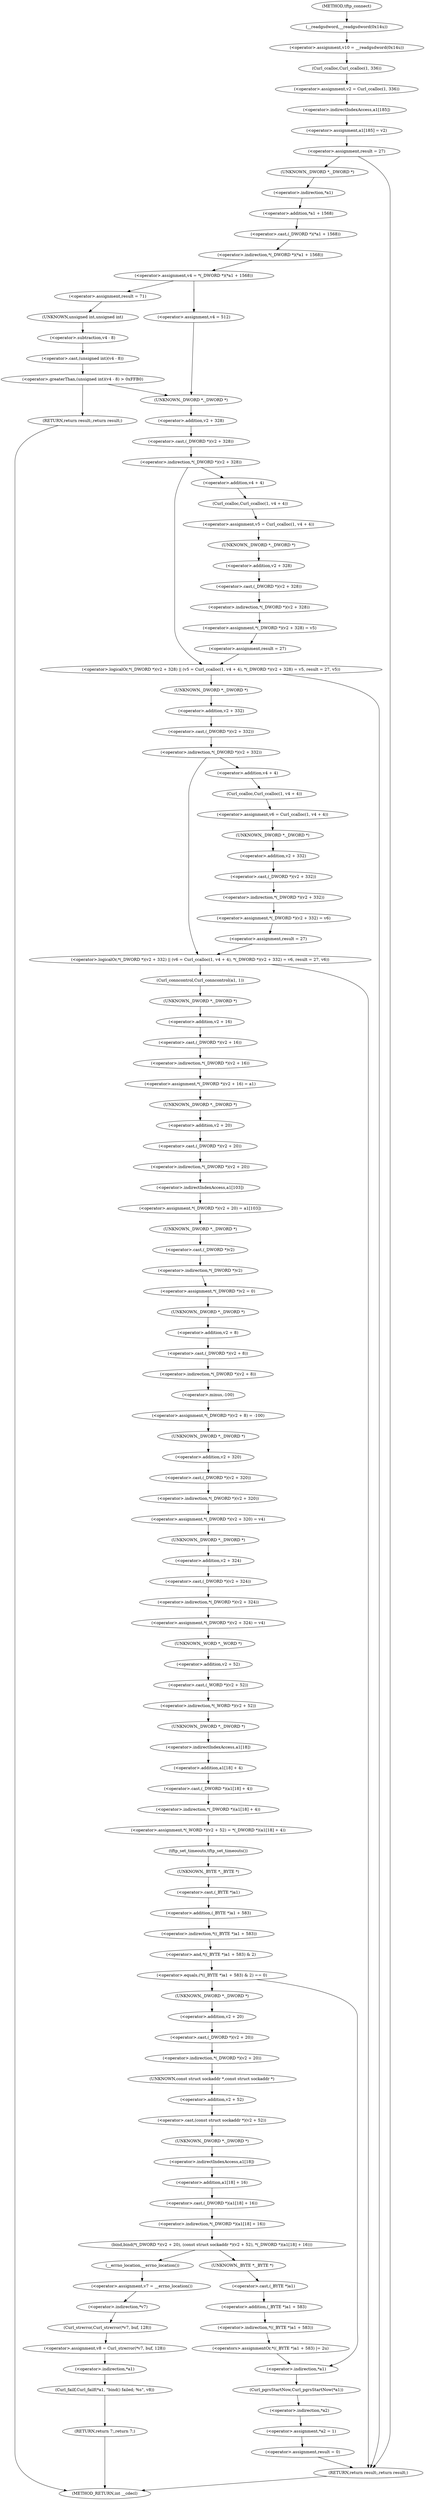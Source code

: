 digraph tftp_connect {  
"1000123" [label = "(<operator>.assignment,v10 = __readgsdword(0x14u))" ]
"1000125" [label = "(__readgsdword,__readgsdword(0x14u))" ]
"1000127" [label = "(<operator>.assignment,v2 = Curl_ccalloc(1, 336))" ]
"1000129" [label = "(Curl_ccalloc,Curl_ccalloc(1, 336))" ]
"1000132" [label = "(<operator>.assignment,a1[185] = v2)" ]
"1000133" [label = "(<operator>.indirectIndexAccess,a1[185])" ]
"1000137" [label = "(<operator>.assignment,result = 27)" ]
"1000143" [label = "(<operator>.assignment,v4 = *(_DWORD *)(*a1 + 1568))" ]
"1000145" [label = "(<operator>.indirection,*(_DWORD *)(*a1 + 1568))" ]
"1000146" [label = "(<operator>.cast,(_DWORD *)(*a1 + 1568))" ]
"1000147" [label = "(UNKNOWN,_DWORD *,_DWORD *)" ]
"1000148" [label = "(<operator>.addition,*a1 + 1568)" ]
"1000149" [label = "(<operator>.indirection,*a1)" ]
"1000155" [label = "(<operator>.assignment,result = 71)" ]
"1000159" [label = "(<operator>.greaterThan,(unsigned int)(v4 - 8) > 0xFFB0)" ]
"1000160" [label = "(<operator>.cast,(unsigned int)(v4 - 8))" ]
"1000161" [label = "(UNKNOWN,unsigned int,unsigned int)" ]
"1000162" [label = "(<operator>.subtraction,v4 - 8)" ]
"1000166" [label = "(RETURN,return result;,return result;)" ]
"1000170" [label = "(<operator>.assignment,v4 = 512)" ]
"1000174" [label = "(<operator>.logicalOr,*(_DWORD *)(v2 + 328) || (v5 = Curl_ccalloc(1, v4 + 4), *(_DWORD *)(v2 + 328) = v5, result = 27, v5))" ]
"1000175" [label = "(<operator>.indirection,*(_DWORD *)(v2 + 328))" ]
"1000176" [label = "(<operator>.cast,(_DWORD *)(v2 + 328))" ]
"1000177" [label = "(UNKNOWN,_DWORD *,_DWORD *)" ]
"1000178" [label = "(<operator>.addition,v2 + 328)" ]
"1000182" [label = "(<operator>.assignment,v5 = Curl_ccalloc(1, v4 + 4))" ]
"1000184" [label = "(Curl_ccalloc,Curl_ccalloc(1, v4 + 4))" ]
"1000186" [label = "(<operator>.addition,v4 + 4)" ]
"1000190" [label = "(<operator>.assignment,*(_DWORD *)(v2 + 328) = v5)" ]
"1000191" [label = "(<operator>.indirection,*(_DWORD *)(v2 + 328))" ]
"1000192" [label = "(<operator>.cast,(_DWORD *)(v2 + 328))" ]
"1000193" [label = "(UNKNOWN,_DWORD *,_DWORD *)" ]
"1000194" [label = "(<operator>.addition,v2 + 328)" ]
"1000199" [label = "(<operator>.assignment,result = 27)" ]
"1000205" [label = "(<operator>.logicalOr,*(_DWORD *)(v2 + 332) || (v6 = Curl_ccalloc(1, v4 + 4), *(_DWORD *)(v2 + 332) = v6, result = 27, v6))" ]
"1000206" [label = "(<operator>.indirection,*(_DWORD *)(v2 + 332))" ]
"1000207" [label = "(<operator>.cast,(_DWORD *)(v2 + 332))" ]
"1000208" [label = "(UNKNOWN,_DWORD *,_DWORD *)" ]
"1000209" [label = "(<operator>.addition,v2 + 332)" ]
"1000213" [label = "(<operator>.assignment,v6 = Curl_ccalloc(1, v4 + 4))" ]
"1000215" [label = "(Curl_ccalloc,Curl_ccalloc(1, v4 + 4))" ]
"1000217" [label = "(<operator>.addition,v4 + 4)" ]
"1000221" [label = "(<operator>.assignment,*(_DWORD *)(v2 + 332) = v6)" ]
"1000222" [label = "(<operator>.indirection,*(_DWORD *)(v2 + 332))" ]
"1000223" [label = "(<operator>.cast,(_DWORD *)(v2 + 332))" ]
"1000224" [label = "(UNKNOWN,_DWORD *,_DWORD *)" ]
"1000225" [label = "(<operator>.addition,v2 + 332)" ]
"1000230" [label = "(<operator>.assignment,result = 27)" ]
"1000235" [label = "(Curl_conncontrol,Curl_conncontrol(a1, 1))" ]
"1000238" [label = "(<operator>.assignment,*(_DWORD *)(v2 + 16) = a1)" ]
"1000239" [label = "(<operator>.indirection,*(_DWORD *)(v2 + 16))" ]
"1000240" [label = "(<operator>.cast,(_DWORD *)(v2 + 16))" ]
"1000241" [label = "(UNKNOWN,_DWORD *,_DWORD *)" ]
"1000242" [label = "(<operator>.addition,v2 + 16)" ]
"1000246" [label = "(<operator>.assignment,*(_DWORD *)(v2 + 20) = a1[103])" ]
"1000247" [label = "(<operator>.indirection,*(_DWORD *)(v2 + 20))" ]
"1000248" [label = "(<operator>.cast,(_DWORD *)(v2 + 20))" ]
"1000249" [label = "(UNKNOWN,_DWORD *,_DWORD *)" ]
"1000250" [label = "(<operator>.addition,v2 + 20)" ]
"1000253" [label = "(<operator>.indirectIndexAccess,a1[103])" ]
"1000256" [label = "(<operator>.assignment,*(_DWORD *)v2 = 0)" ]
"1000257" [label = "(<operator>.indirection,*(_DWORD *)v2)" ]
"1000258" [label = "(<operator>.cast,(_DWORD *)v2)" ]
"1000259" [label = "(UNKNOWN,_DWORD *,_DWORD *)" ]
"1000262" [label = "(<operator>.assignment,*(_DWORD *)(v2 + 8) = -100)" ]
"1000263" [label = "(<operator>.indirection,*(_DWORD *)(v2 + 8))" ]
"1000264" [label = "(<operator>.cast,(_DWORD *)(v2 + 8))" ]
"1000265" [label = "(UNKNOWN,_DWORD *,_DWORD *)" ]
"1000266" [label = "(<operator>.addition,v2 + 8)" ]
"1000269" [label = "(<operator>.minus,-100)" ]
"1000271" [label = "(<operator>.assignment,*(_DWORD *)(v2 + 320) = v4)" ]
"1000272" [label = "(<operator>.indirection,*(_DWORD *)(v2 + 320))" ]
"1000273" [label = "(<operator>.cast,(_DWORD *)(v2 + 320))" ]
"1000274" [label = "(UNKNOWN,_DWORD *,_DWORD *)" ]
"1000275" [label = "(<operator>.addition,v2 + 320)" ]
"1000279" [label = "(<operator>.assignment,*(_DWORD *)(v2 + 324) = v4)" ]
"1000280" [label = "(<operator>.indirection,*(_DWORD *)(v2 + 324))" ]
"1000281" [label = "(<operator>.cast,(_DWORD *)(v2 + 324))" ]
"1000282" [label = "(UNKNOWN,_DWORD *,_DWORD *)" ]
"1000283" [label = "(<operator>.addition,v2 + 324)" ]
"1000287" [label = "(<operator>.assignment,*(_WORD *)(v2 + 52) = *(_DWORD *)(a1[18] + 4))" ]
"1000288" [label = "(<operator>.indirection,*(_WORD *)(v2 + 52))" ]
"1000289" [label = "(<operator>.cast,(_WORD *)(v2 + 52))" ]
"1000290" [label = "(UNKNOWN,_WORD *,_WORD *)" ]
"1000291" [label = "(<operator>.addition,v2 + 52)" ]
"1000294" [label = "(<operator>.indirection,*(_DWORD *)(a1[18] + 4))" ]
"1000295" [label = "(<operator>.cast,(_DWORD *)(a1[18] + 4))" ]
"1000296" [label = "(UNKNOWN,_DWORD *,_DWORD *)" ]
"1000297" [label = "(<operator>.addition,a1[18] + 4)" ]
"1000298" [label = "(<operator>.indirectIndexAccess,a1[18])" ]
"1000302" [label = "(tftp_set_timeouts,tftp_set_timeouts())" ]
"1000304" [label = "(<operator>.equals,(*((_BYTE *)a1 + 583) & 2) == 0)" ]
"1000305" [label = "(<operator>.and,*((_BYTE *)a1 + 583) & 2)" ]
"1000306" [label = "(<operator>.indirection,*((_BYTE *)a1 + 583))" ]
"1000307" [label = "(<operator>.addition,(_BYTE *)a1 + 583)" ]
"1000308" [label = "(<operator>.cast,(_BYTE *)a1)" ]
"1000309" [label = "(UNKNOWN,_BYTE *,_BYTE *)" ]
"1000316" [label = "(bind,bind(*(_DWORD *)(v2 + 20), (const struct sockaddr *)(v2 + 52), *(_DWORD *)(a1[18] + 16)))" ]
"1000317" [label = "(<operator>.indirection,*(_DWORD *)(v2 + 20))" ]
"1000318" [label = "(<operator>.cast,(_DWORD *)(v2 + 20))" ]
"1000319" [label = "(UNKNOWN,_DWORD *,_DWORD *)" ]
"1000320" [label = "(<operator>.addition,v2 + 20)" ]
"1000323" [label = "(<operator>.cast,(const struct sockaddr *)(v2 + 52))" ]
"1000324" [label = "(UNKNOWN,const struct sockaddr *,const struct sockaddr *)" ]
"1000325" [label = "(<operator>.addition,v2 + 52)" ]
"1000328" [label = "(<operator>.indirection,*(_DWORD *)(a1[18] + 16))" ]
"1000329" [label = "(<operator>.cast,(_DWORD *)(a1[18] + 16))" ]
"1000330" [label = "(UNKNOWN,_DWORD *,_DWORD *)" ]
"1000331" [label = "(<operator>.addition,a1[18] + 16)" ]
"1000332" [label = "(<operator>.indirectIndexAccess,a1[18])" ]
"1000337" [label = "(<operator>.assignment,v7 = __errno_location())" ]
"1000339" [label = "(__errno_location,__errno_location())" ]
"1000340" [label = "(<operator>.assignment,v8 = Curl_strerror(*v7, buf, 128))" ]
"1000342" [label = "(Curl_strerror,Curl_strerror(*v7, buf, 128))" ]
"1000343" [label = "(<operator>.indirection,*v7)" ]
"1000347" [label = "(Curl_failf,Curl_failf(*a1, \"bind() failed; %s\", v8))" ]
"1000348" [label = "(<operator>.indirection,*a1)" ]
"1000352" [label = "(RETURN,return 7;,return 7;)" ]
"1000354" [label = "(<operators>.assignmentOr,*((_BYTE *)a1 + 583) |= 2u)" ]
"1000355" [label = "(<operator>.indirection,*((_BYTE *)a1 + 583))" ]
"1000356" [label = "(<operator>.addition,(_BYTE *)a1 + 583)" ]
"1000357" [label = "(<operator>.cast,(_BYTE *)a1)" ]
"1000358" [label = "(UNKNOWN,_BYTE *,_BYTE *)" ]
"1000362" [label = "(Curl_pgrsStartNow,Curl_pgrsStartNow(*a1))" ]
"1000363" [label = "(<operator>.indirection,*a1)" ]
"1000365" [label = "(<operator>.assignment,*a2 = 1)" ]
"1000366" [label = "(<operator>.indirection,*a2)" ]
"1000369" [label = "(<operator>.assignment,result = 0)" ]
"1000372" [label = "(RETURN,return result;,return result;)" ]
"1000110" [label = "(METHOD,tftp_connect)" ]
"1000374" [label = "(METHOD_RETURN,int __cdecl)" ]
  "1000123" -> "1000129" 
  "1000125" -> "1000123" 
  "1000127" -> "1000133" 
  "1000129" -> "1000127" 
  "1000132" -> "1000137" 
  "1000133" -> "1000132" 
  "1000137" -> "1000147" 
  "1000137" -> "1000372" 
  "1000143" -> "1000155" 
  "1000143" -> "1000170" 
  "1000145" -> "1000143" 
  "1000146" -> "1000145" 
  "1000147" -> "1000149" 
  "1000148" -> "1000146" 
  "1000149" -> "1000148" 
  "1000155" -> "1000161" 
  "1000159" -> "1000177" 
  "1000159" -> "1000166" 
  "1000160" -> "1000159" 
  "1000161" -> "1000162" 
  "1000162" -> "1000160" 
  "1000166" -> "1000374" 
  "1000170" -> "1000177" 
  "1000174" -> "1000208" 
  "1000174" -> "1000372" 
  "1000175" -> "1000174" 
  "1000175" -> "1000186" 
  "1000176" -> "1000175" 
  "1000177" -> "1000178" 
  "1000178" -> "1000176" 
  "1000182" -> "1000193" 
  "1000184" -> "1000182" 
  "1000186" -> "1000184" 
  "1000190" -> "1000199" 
  "1000191" -> "1000190" 
  "1000192" -> "1000191" 
  "1000193" -> "1000194" 
  "1000194" -> "1000192" 
  "1000199" -> "1000174" 
  "1000205" -> "1000235" 
  "1000205" -> "1000372" 
  "1000206" -> "1000205" 
  "1000206" -> "1000217" 
  "1000207" -> "1000206" 
  "1000208" -> "1000209" 
  "1000209" -> "1000207" 
  "1000213" -> "1000224" 
  "1000215" -> "1000213" 
  "1000217" -> "1000215" 
  "1000221" -> "1000230" 
  "1000222" -> "1000221" 
  "1000223" -> "1000222" 
  "1000224" -> "1000225" 
  "1000225" -> "1000223" 
  "1000230" -> "1000205" 
  "1000235" -> "1000241" 
  "1000238" -> "1000249" 
  "1000239" -> "1000238" 
  "1000240" -> "1000239" 
  "1000241" -> "1000242" 
  "1000242" -> "1000240" 
  "1000246" -> "1000259" 
  "1000247" -> "1000253" 
  "1000248" -> "1000247" 
  "1000249" -> "1000250" 
  "1000250" -> "1000248" 
  "1000253" -> "1000246" 
  "1000256" -> "1000265" 
  "1000257" -> "1000256" 
  "1000258" -> "1000257" 
  "1000259" -> "1000258" 
  "1000262" -> "1000274" 
  "1000263" -> "1000269" 
  "1000264" -> "1000263" 
  "1000265" -> "1000266" 
  "1000266" -> "1000264" 
  "1000269" -> "1000262" 
  "1000271" -> "1000282" 
  "1000272" -> "1000271" 
  "1000273" -> "1000272" 
  "1000274" -> "1000275" 
  "1000275" -> "1000273" 
  "1000279" -> "1000290" 
  "1000280" -> "1000279" 
  "1000281" -> "1000280" 
  "1000282" -> "1000283" 
  "1000283" -> "1000281" 
  "1000287" -> "1000302" 
  "1000288" -> "1000296" 
  "1000289" -> "1000288" 
  "1000290" -> "1000291" 
  "1000291" -> "1000289" 
  "1000294" -> "1000287" 
  "1000295" -> "1000294" 
  "1000296" -> "1000298" 
  "1000297" -> "1000295" 
  "1000298" -> "1000297" 
  "1000302" -> "1000309" 
  "1000304" -> "1000319" 
  "1000304" -> "1000363" 
  "1000305" -> "1000304" 
  "1000306" -> "1000305" 
  "1000307" -> "1000306" 
  "1000308" -> "1000307" 
  "1000309" -> "1000308" 
  "1000316" -> "1000358" 
  "1000316" -> "1000339" 
  "1000317" -> "1000324" 
  "1000318" -> "1000317" 
  "1000319" -> "1000320" 
  "1000320" -> "1000318" 
  "1000323" -> "1000330" 
  "1000324" -> "1000325" 
  "1000325" -> "1000323" 
  "1000328" -> "1000316" 
  "1000329" -> "1000328" 
  "1000330" -> "1000332" 
  "1000331" -> "1000329" 
  "1000332" -> "1000331" 
  "1000337" -> "1000343" 
  "1000339" -> "1000337" 
  "1000340" -> "1000348" 
  "1000342" -> "1000340" 
  "1000343" -> "1000342" 
  "1000347" -> "1000352" 
  "1000348" -> "1000347" 
  "1000352" -> "1000374" 
  "1000354" -> "1000363" 
  "1000355" -> "1000354" 
  "1000356" -> "1000355" 
  "1000357" -> "1000356" 
  "1000358" -> "1000357" 
  "1000362" -> "1000366" 
  "1000363" -> "1000362" 
  "1000365" -> "1000369" 
  "1000366" -> "1000365" 
  "1000369" -> "1000372" 
  "1000372" -> "1000374" 
  "1000110" -> "1000125" 
}

